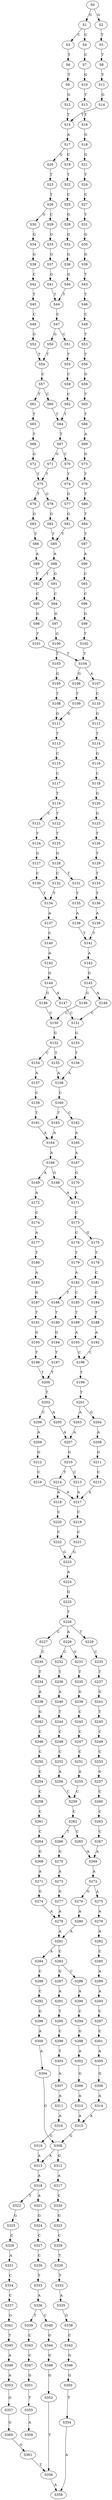 strict digraph  {
	S0 -> S1 [ label = G ];
	S0 -> S2 [ label = G ];
	S1 -> S3 [ label = C ];
	S1 -> S4 [ label = C ];
	S2 -> S5 [ label = T ];
	S3 -> S6 [ label = T ];
	S4 -> S7 [ label = C ];
	S5 -> S8 [ label = T ];
	S6 -> S9 [ label = T ];
	S7 -> S10 [ label = G ];
	S8 -> S11 [ label = T ];
	S9 -> S12 [ label = G ];
	S10 -> S13 [ label = T ];
	S11 -> S14 [ label = G ];
	S12 -> S15 [ label = T ];
	S13 -> S16 [ label = T ];
	S14 -> S15 [ label = T ];
	S15 -> S17 [ label = A ];
	S16 -> S18 [ label = G ];
	S17 -> S19 [ label = C ];
	S17 -> S20 [ label = G ];
	S18 -> S21 [ label = G ];
	S19 -> S22 [ label = T ];
	S20 -> S23 [ label = T ];
	S21 -> S24 [ label = T ];
	S22 -> S25 [ label = C ];
	S23 -> S26 [ label = T ];
	S24 -> S27 [ label = C ];
	S25 -> S28 [ label = G ];
	S26 -> S29 [ label = C ];
	S26 -> S30 [ label = G ];
	S27 -> S31 [ label = T ];
	S28 -> S32 [ label = G ];
	S29 -> S33 [ label = G ];
	S30 -> S34 [ label = G ];
	S31 -> S35 [ label = G ];
	S32 -> S36 [ label = G ];
	S33 -> S37 [ label = G ];
	S34 -> S38 [ label = G ];
	S35 -> S39 [ label = G ];
	S36 -> S40 [ label = G ];
	S37 -> S41 [ label = G ];
	S38 -> S42 [ label = C ];
	S39 -> S43 [ label = T ];
	S40 -> S44 [ label = T ];
	S41 -> S44 [ label = T ];
	S42 -> S45 [ label = T ];
	S43 -> S46 [ label = T ];
	S44 -> S47 [ label = C ];
	S45 -> S48 [ label = C ];
	S46 -> S49 [ label = C ];
	S47 -> S50 [ label = G ];
	S47 -> S51 [ label = C ];
	S48 -> S52 [ label = G ];
	S49 -> S53 [ label = T ];
	S50 -> S54 [ label = T ];
	S51 -> S55 [ label = T ];
	S52 -> S54 [ label = T ];
	S53 -> S56 [ label = T ];
	S54 -> S57 [ label = C ];
	S55 -> S58 [ label = C ];
	S56 -> S59 [ label = G ];
	S57 -> S60 [ label = C ];
	S57 -> S61 [ label = T ];
	S58 -> S62 [ label = C ];
	S59 -> S63 [ label = T ];
	S60 -> S64 [ label = T ];
	S61 -> S65 [ label = T ];
	S62 -> S64 [ label = T ];
	S63 -> S66 [ label = T ];
	S64 -> S67 [ label = T ];
	S65 -> S68 [ label = T ];
	S66 -> S69 [ label = A ];
	S67 -> S70 [ label = C ];
	S67 -> S71 [ label = G ];
	S68 -> S72 [ label = G ];
	S69 -> S73 [ label = G ];
	S70 -> S74 [ label = T ];
	S71 -> S75 [ label = T ];
	S72 -> S75 [ label = T ];
	S73 -> S76 [ label = T ];
	S74 -> S77 [ label = G ];
	S75 -> S78 [ label = G ];
	S75 -> S79 [ label = T ];
	S76 -> S80 [ label = T ];
	S77 -> S81 [ label = G ];
	S78 -> S82 [ label = G ];
	S79 -> S83 [ label = G ];
	S80 -> S84 [ label = T ];
	S81 -> S85 [ label = T ];
	S82 -> S85 [ label = T ];
	S83 -> S86 [ label = T ];
	S84 -> S87 [ label = T ];
	S85 -> S88 [ label = A ];
	S86 -> S89 [ label = A ];
	S87 -> S90 [ label = A ];
	S88 -> S91 [ label = G ];
	S88 -> S92 [ label = T ];
	S89 -> S92 [ label = T ];
	S90 -> S93 [ label = C ];
	S91 -> S94 [ label = C ];
	S92 -> S95 [ label = C ];
	S93 -> S96 [ label = C ];
	S94 -> S97 [ label = G ];
	S95 -> S98 [ label = G ];
	S96 -> S99 [ label = G ];
	S97 -> S100 [ label = G ];
	S98 -> S101 [ label = T ];
	S99 -> S102 [ label = T ];
	S100 -> S103 [ label = T ];
	S101 -> S104 [ label = T ];
	S102 -> S104 [ label = T ];
	S103 -> S105 [ label = G ];
	S104 -> S106 [ label = G ];
	S104 -> S107 [ label = A ];
	S105 -> S108 [ label = T ];
	S106 -> S109 [ label = T ];
	S107 -> S110 [ label = C ];
	S108 -> S111 [ label = G ];
	S109 -> S111 [ label = G ];
	S110 -> S112 [ label = G ];
	S111 -> S113 [ label = T ];
	S112 -> S114 [ label = T ];
	S113 -> S115 [ label = C ];
	S114 -> S116 [ label = G ];
	S115 -> S117 [ label = C ];
	S116 -> S118 [ label = C ];
	S117 -> S119 [ label = T ];
	S118 -> S120 [ label = G ];
	S119 -> S121 [ label = C ];
	S119 -> S122 [ label = T ];
	S120 -> S123 [ label = G ];
	S121 -> S124 [ label = T ];
	S122 -> S125 [ label = T ];
	S123 -> S126 [ label = T ];
	S124 -> S127 [ label = G ];
	S125 -> S128 [ label = G ];
	S126 -> S129 [ label = T ];
	S127 -> S130 [ label = C ];
	S128 -> S131 [ label = T ];
	S128 -> S132 [ label = C ];
	S129 -> S133 [ label = T ];
	S130 -> S134 [ label = T ];
	S131 -> S135 [ label = T ];
	S132 -> S134 [ label = T ];
	S133 -> S136 [ label = T ];
	S134 -> S137 [ label = A ];
	S135 -> S138 [ label = A ];
	S136 -> S139 [ label = A ];
	S137 -> S140 [ label = C ];
	S138 -> S141 [ label = T ];
	S139 -> S141 [ label = T ];
	S140 -> S142 [ label = A ];
	S141 -> S143 [ label = A ];
	S142 -> S144 [ label = G ];
	S143 -> S145 [ label = G ];
	S144 -> S146 [ label = G ];
	S144 -> S147 [ label = A ];
	S145 -> S148 [ label = A ];
	S145 -> S149 [ label = G ];
	S146 -> S150 [ label = C ];
	S147 -> S151 [ label = C ];
	S148 -> S151 [ label = C ];
	S149 -> S150 [ label = C ];
	S150 -> S152 [ label = G ];
	S151 -> S153 [ label = G ];
	S152 -> S154 [ label = C ];
	S152 -> S155 [ label = T ];
	S153 -> S156 [ label = T ];
	S154 -> S157 [ label = A ];
	S155 -> S158 [ label = A ];
	S156 -> S158 [ label = A ];
	S157 -> S159 [ label = C ];
	S158 -> S160 [ label = C ];
	S159 -> S161 [ label = T ];
	S160 -> S162 [ label = C ];
	S160 -> S163 [ label = T ];
	S161 -> S164 [ label = A ];
	S162 -> S165 [ label = A ];
	S163 -> S164 [ label = A ];
	S164 -> S166 [ label = A ];
	S165 -> S167 [ label = A ];
	S166 -> S168 [ label = G ];
	S166 -> S169 [ label = A ];
	S167 -> S170 [ label = G ];
	S168 -> S171 [ label = A ];
	S169 -> S172 [ label = A ];
	S170 -> S171 [ label = A ];
	S171 -> S173 [ label = C ];
	S172 -> S174 [ label = C ];
	S173 -> S175 [ label = G ];
	S173 -> S176 [ label = C ];
	S174 -> S177 [ label = A ];
	S175 -> S178 [ label = T ];
	S176 -> S179 [ label = T ];
	S177 -> S180 [ label = T ];
	S178 -> S181 [ label = C ];
	S179 -> S182 [ label = A ];
	S180 -> S183 [ label = A ];
	S181 -> S184 [ label = C ];
	S182 -> S185 [ label = C ];
	S182 -> S186 [ label = T ];
	S183 -> S187 [ label = G ];
	S184 -> S188 [ label = T ];
	S185 -> S189 [ label = T ];
	S186 -> S190 [ label = T ];
	S187 -> S191 [ label = T ];
	S188 -> S192 [ label = A ];
	S189 -> S193 [ label = A ];
	S190 -> S194 [ label = G ];
	S191 -> S195 [ label = G ];
	S192 -> S196 [ label = C ];
	S193 -> S196 [ label = C ];
	S194 -> S197 [ label = T ];
	S195 -> S198 [ label = T ];
	S196 -> S199 [ label = T ];
	S197 -> S200 [ label = T ];
	S198 -> S200 [ label = T ];
	S199 -> S201 [ label = T ];
	S200 -> S202 [ label = T ];
	S201 -> S203 [ label = A ];
	S201 -> S204 [ label = G ];
	S202 -> S205 [ label = A ];
	S202 -> S206 [ label = C ];
	S203 -> S207 [ label = A ];
	S204 -> S208 [ label = A ];
	S205 -> S207 [ label = A ];
	S206 -> S209 [ label = A ];
	S207 -> S210 [ label = G ];
	S208 -> S211 [ label = G ];
	S209 -> S212 [ label = G ];
	S210 -> S213 [ label = C ];
	S210 -> S214 [ label = T ];
	S211 -> S215 [ label = C ];
	S212 -> S216 [ label = C ];
	S213 -> S217 [ label = A ];
	S214 -> S218 [ label = A ];
	S215 -> S217 [ label = A ];
	S216 -> S217 [ label = A ];
	S217 -> S219 [ label = C ];
	S218 -> S220 [ label = C ];
	S219 -> S221 [ label = C ];
	S220 -> S222 [ label = C ];
	S221 -> S223 [ label = G ];
	S222 -> S223 [ label = G ];
	S223 -> S224 [ label = A ];
	S224 -> S225 [ label = G ];
	S225 -> S226 [ label = T ];
	S226 -> S227 [ label = C ];
	S226 -> S228 [ label = A ];
	S226 -> S229 [ label = T ];
	S227 -> S230 [ label = C ];
	S228 -> S231 [ label = G ];
	S228 -> S232 [ label = C ];
	S229 -> S233 [ label = C ];
	S230 -> S234 [ label = T ];
	S231 -> S235 [ label = T ];
	S232 -> S236 [ label = T ];
	S233 -> S237 [ label = T ];
	S234 -> S238 [ label = A ];
	S235 -> S239 [ label = G ];
	S236 -> S240 [ label = A ];
	S237 -> S241 [ label = G ];
	S238 -> S242 [ label = G ];
	S239 -> S243 [ label = C ];
	S240 -> S244 [ label = T ];
	S241 -> S245 [ label = T ];
	S242 -> S246 [ label = C ];
	S243 -> S247 [ label = C ];
	S244 -> S248 [ label = C ];
	S245 -> S249 [ label = C ];
	S246 -> S250 [ label = C ];
	S247 -> S251 [ label = C ];
	S248 -> S252 [ label = C ];
	S249 -> S253 [ label = C ];
	S250 -> S254 [ label = C ];
	S251 -> S255 [ label = A ];
	S252 -> S256 [ label = A ];
	S253 -> S257 [ label = G ];
	S254 -> S258 [ label = C ];
	S255 -> S259 [ label = C ];
	S256 -> S259 [ label = C ];
	S257 -> S260 [ label = C ];
	S258 -> S261 [ label = C ];
	S259 -> S262 [ label = C ];
	S260 -> S263 [ label = C ];
	S261 -> S264 [ label = C ];
	S262 -> S265 [ label = C ];
	S262 -> S266 [ label = T ];
	S263 -> S267 [ label = C ];
	S264 -> S268 [ label = G ];
	S265 -> S269 [ label = A ];
	S266 -> S270 [ label = G ];
	S267 -> S269 [ label = A ];
	S268 -> S271 [ label = A ];
	S269 -> S272 [ label = A ];
	S270 -> S273 [ label = A ];
	S271 -> S274 [ label = G ];
	S272 -> S275 [ label = A ];
	S272 -> S276 [ label = G ];
	S273 -> S277 [ label = G ];
	S274 -> S278 [ label = A ];
	S275 -> S279 [ label = A ];
	S276 -> S280 [ label = A ];
	S277 -> S278 [ label = A ];
	S278 -> S281 [ label = A ];
	S279 -> S282 [ label = A ];
	S280 -> S281 [ label = A ];
	S281 -> S283 [ label = C ];
	S281 -> S284 [ label = A ];
	S282 -> S285 [ label = C ];
	S283 -> S286 [ label = C ];
	S283 -> S287 [ label = G ];
	S284 -> S288 [ label = C ];
	S285 -> S289 [ label = A ];
	S286 -> S290 [ label = A ];
	S287 -> S291 [ label = A ];
	S288 -> S292 [ label = C ];
	S289 -> S293 [ label = A ];
	S290 -> S294 [ label = C ];
	S291 -> S295 [ label = T ];
	S292 -> S296 [ label = G ];
	S293 -> S297 [ label = C ];
	S294 -> S298 [ label = G ];
	S295 -> S299 [ label = C ];
	S296 -> S300 [ label = A ];
	S297 -> S301 [ label = C ];
	S298 -> S302 [ label = A ];
	S299 -> S303 [ label = T ];
	S300 -> S304 [ label = A ];
	S301 -> S305 [ label = A ];
	S302 -> S306 [ label = G ];
	S303 -> S307 [ label = A ];
	S304 -> S308 [ label = G ];
	S305 -> S309 [ label = G ];
	S306 -> S310 [ label = A ];
	S307 -> S311 [ label = A ];
	S308 -> S312 [ label = G ];
	S308 -> S313 [ label = A ];
	S309 -> S314 [ label = A ];
	S310 -> S315 [ label = A ];
	S311 -> S316 [ label = A ];
	S312 -> S317 [ label = A ];
	S313 -> S318 [ label = A ];
	S314 -> S315 [ label = A ];
	S315 -> S308 [ label = G ];
	S316 -> S319 [ label = G ];
	S317 -> S320 [ label = C ];
	S318 -> S321 [ label = A ];
	S318 -> S322 [ label = T ];
	S319 -> S313 [ label = A ];
	S320 -> S323 [ label = G ];
	S321 -> S324 [ label = G ];
	S322 -> S325 [ label = G ];
	S323 -> S326 [ label = C ];
	S324 -> S327 [ label = C ];
	S325 -> S328 [ label = C ];
	S326 -> S329 [ label = T ];
	S327 -> S330 [ label = C ];
	S328 -> S331 [ label = A ];
	S329 -> S332 [ label = T ];
	S330 -> S333 [ label = T ];
	S331 -> S334 [ label = C ];
	S332 -> S335 [ label = A ];
	S333 -> S336 [ label = A ];
	S334 -> S337 [ label = C ];
	S335 -> S338 [ label = G ];
	S336 -> S339 [ label = T ];
	S336 -> S340 [ label = C ];
	S337 -> S341 [ label = G ];
	S338 -> S342 [ label = C ];
	S339 -> S343 [ label = C ];
	S340 -> S344 [ label = G ];
	S341 -> S345 [ label = T ];
	S342 -> S346 [ label = G ];
	S343 -> S347 [ label = C ];
	S344 -> S348 [ label = G ];
	S345 -> S349 [ label = A ];
	S346 -> S350 [ label = G ];
	S347 -> S351 [ label = G ];
	S348 -> S352 [ label = G ];
	S349 -> S353 [ label = A ];
	S350 -> S354 [ label = T ];
	S351 -> S355 [ label = T ];
	S352 -> S356 [ label = T ];
	S353 -> S357 [ label = G ];
	S354 -> S358 [ label = A ];
	S355 -> S359 [ label = A ];
	S356 -> S358 [ label = A ];
	S357 -> S360 [ label = G ];
	S360 -> S361 [ label = G ];
	S361 -> S356 [ label = T ];
}
